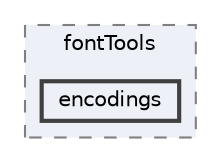 digraph "/home/jam/Research/IRES-2025/dev/src/llm-scripts/testing/hypothesis-testing/hyp-env/lib/python3.12/site-packages/fontTools/encodings"
{
 // LATEX_PDF_SIZE
  bgcolor="transparent";
  edge [fontname=Helvetica,fontsize=10,labelfontname=Helvetica,labelfontsize=10];
  node [fontname=Helvetica,fontsize=10,shape=box,height=0.2,width=0.4];
  compound=true
  subgraph clusterdir_c4d341538d3f7931a3933ed496353c3d {
    graph [ bgcolor="#edf0f7", pencolor="grey50", label="fontTools", fontname=Helvetica,fontsize=10 style="filled,dashed", URL="dir_c4d341538d3f7931a3933ed496353c3d.html",tooltip=""]
  dir_22fe07d2a31cc1338ae22abda6fea122 [label="encodings", fillcolor="#edf0f7", color="grey25", style="filled,bold", URL="dir_22fe07d2a31cc1338ae22abda6fea122.html",tooltip=""];
  }
}
